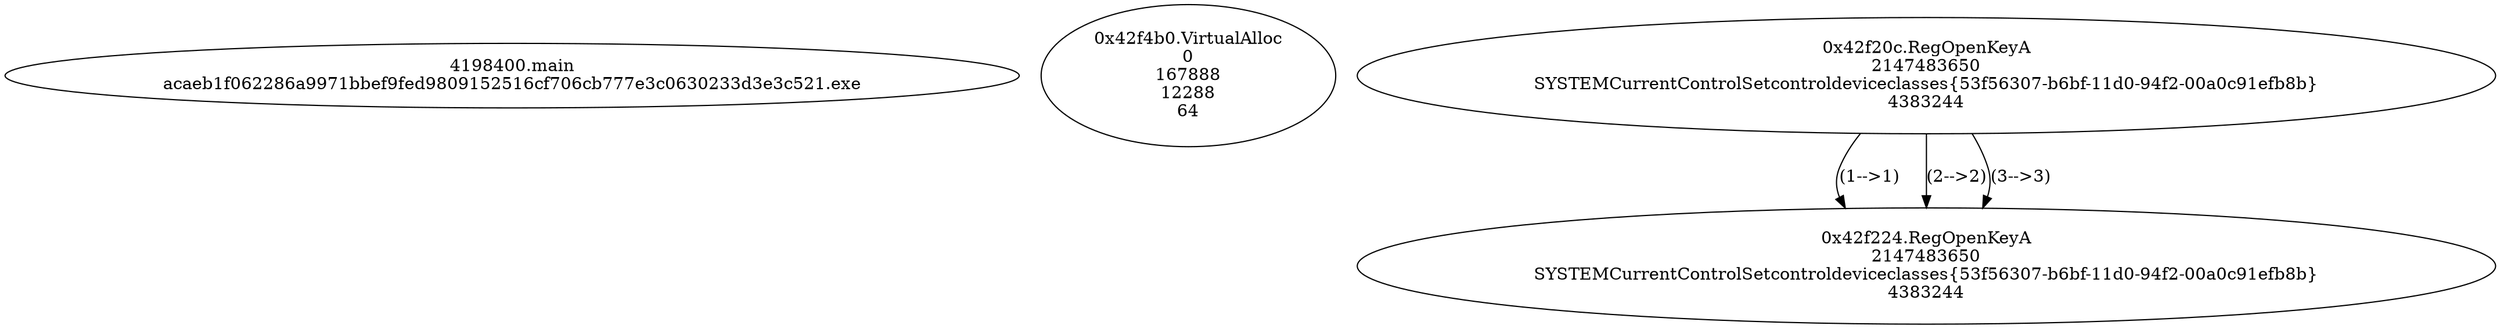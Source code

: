 // Global SCDG with merge call
digraph {
	0 [label="4198400.main
acaeb1f062286a9971bbef9fed9809152516cf706cb777e3c0630233d3e3c521.exe"]
	1 [label="0x42f4b0.VirtualAlloc
0
167888
12288
64"]
	2 [label="0x42f20c.RegOpenKeyA
2147483650
SYSTEM\CurrentControlSet\control\deviceclasses\{53f56307-b6bf-11d0-94f2-00a0c91efb8b}
4383244"]
	3 [label="0x42f224.RegOpenKeyA
2147483650
SYSTEM\CurrentControlSet\control\deviceclasses\{53f56307-b6bf-11d0-94f2-00a0c91efb8b}
4383244"]
	2 -> 3 [label="(1-->1)"]
	2 -> 3 [label="(2-->2)"]
	2 -> 3 [label="(3-->3)"]
}
